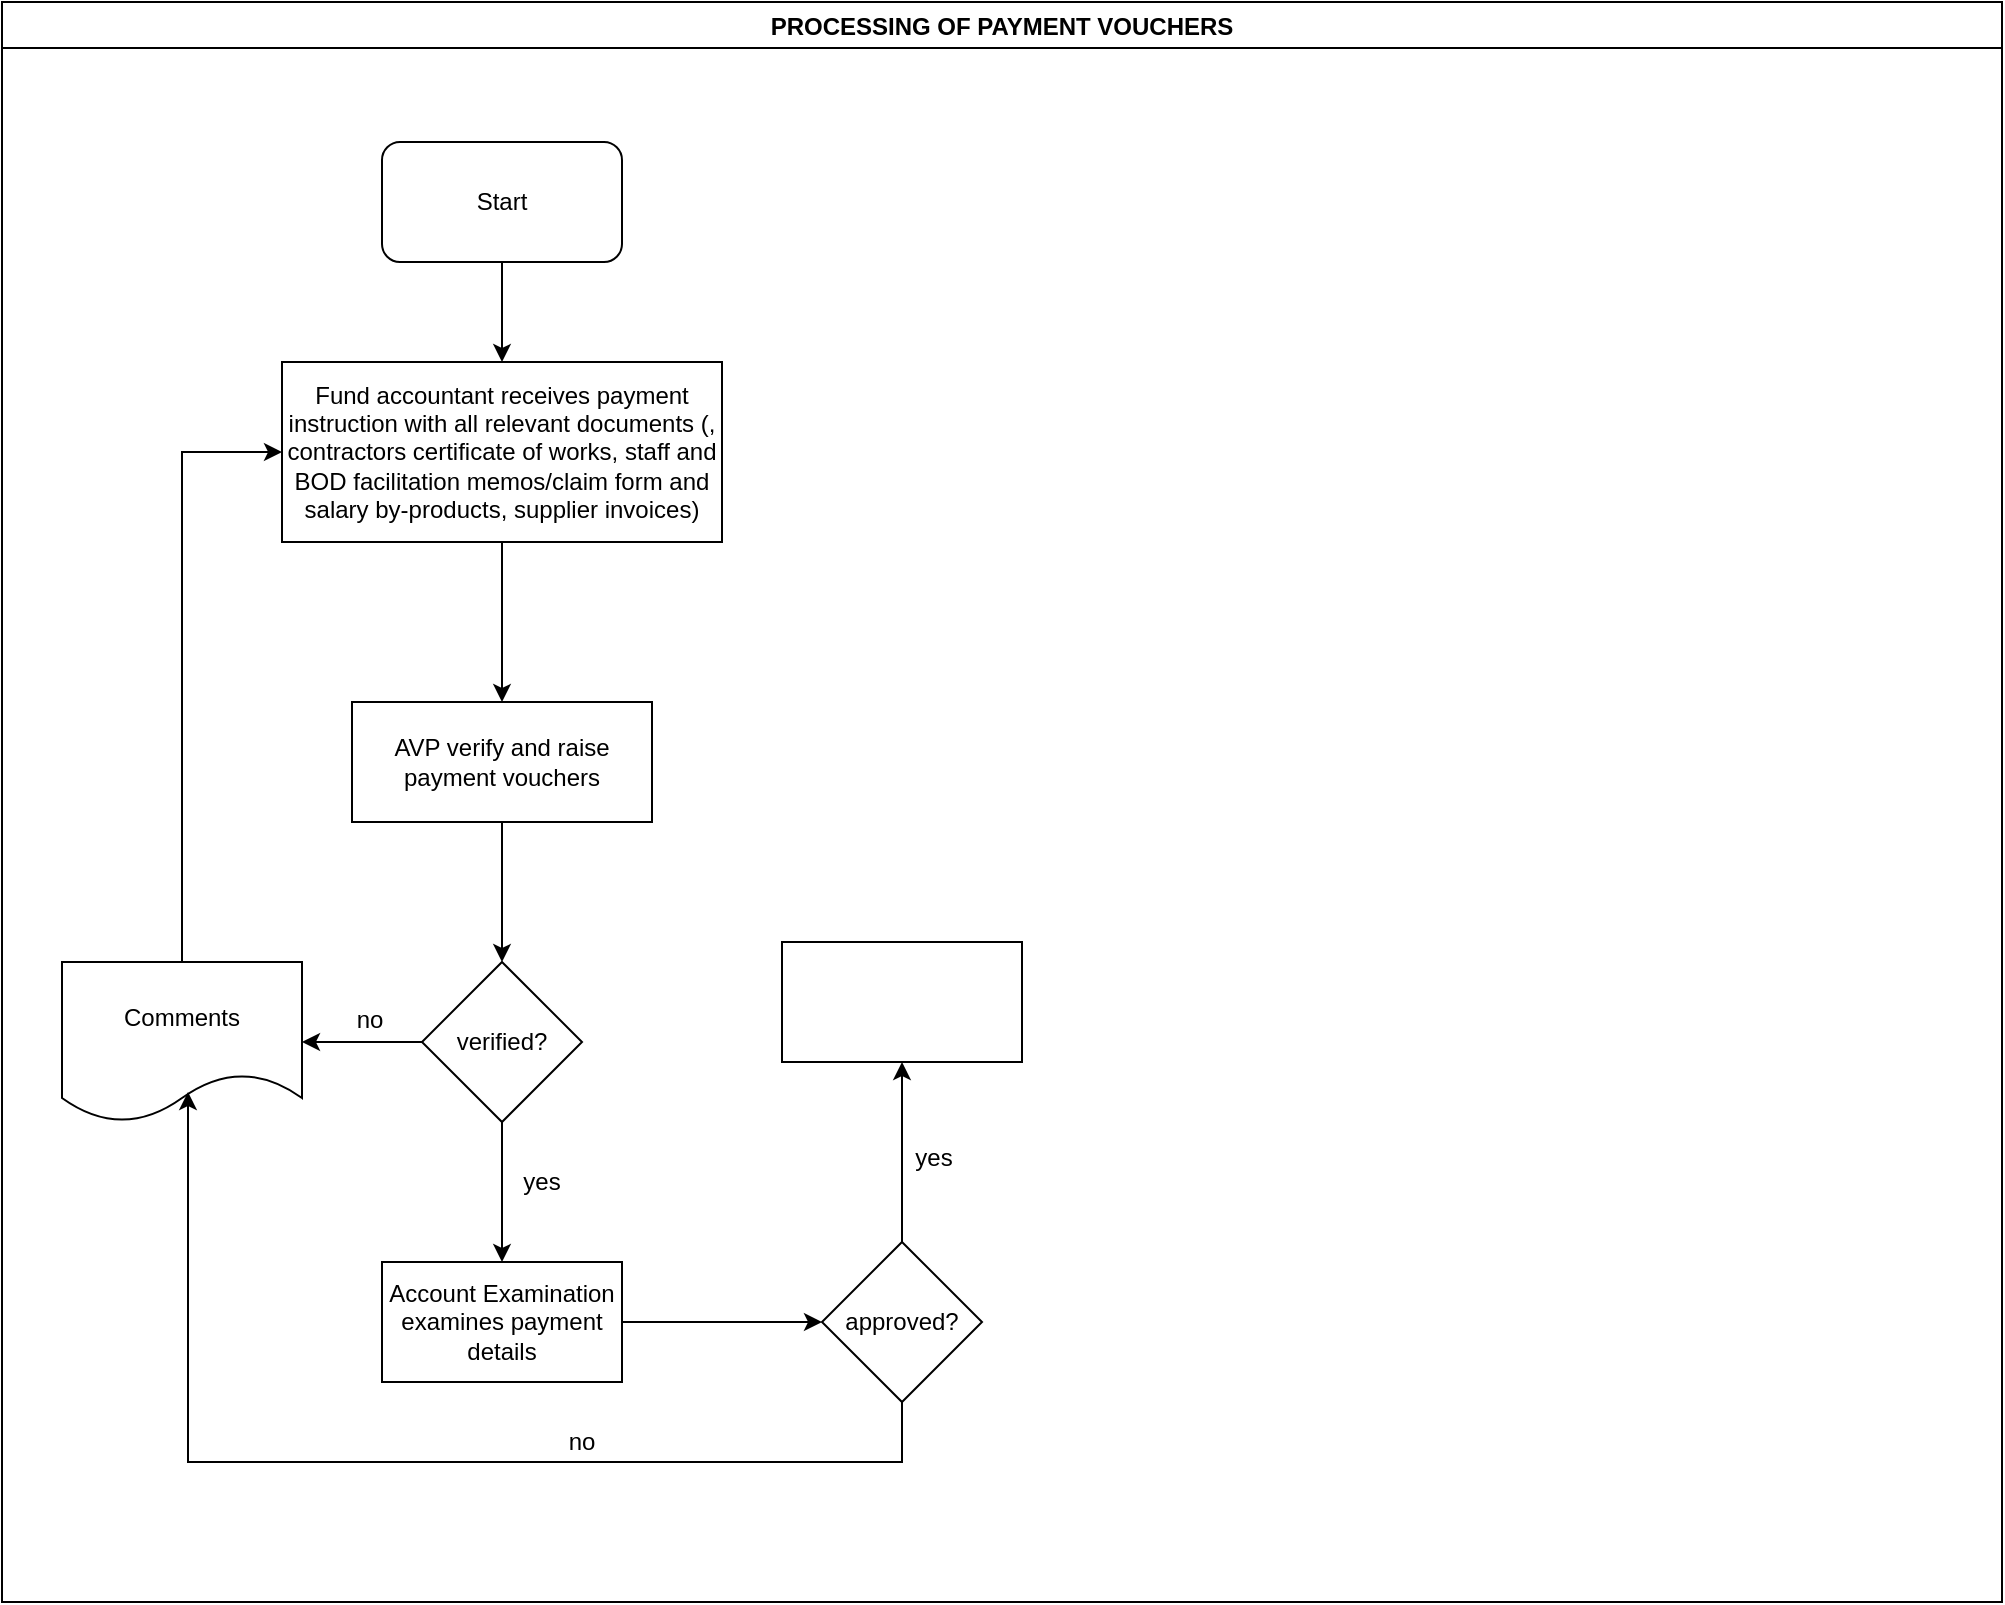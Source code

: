 <mxfile version="14.7.7" type="github">
  <diagram id="38-RYg7YOeez1GykrM8r" name="Page-1">
    <mxGraphModel dx="1038" dy="508" grid="1" gridSize="10" guides="1" tooltips="1" connect="1" arrows="1" fold="1" page="1" pageScale="1" pageWidth="1169" pageHeight="827" math="0" shadow="0">
      <root>
        <mxCell id="0" />
        <mxCell id="1" parent="0" />
        <mxCell id="pgjDkxNFBhTPu0ai2_G_-1" value="PROCESSING OF PAYMENT VOUCHERS" style="swimlane;" vertex="1" parent="1">
          <mxGeometry x="10" y="10" width="1000" height="800" as="geometry" />
        </mxCell>
        <mxCell id="pgjDkxNFBhTPu0ai2_G_-2" value="Start" style="rounded=1;whiteSpace=wrap;html=1;" vertex="1" parent="pgjDkxNFBhTPu0ai2_G_-1">
          <mxGeometry x="190" y="70" width="120" height="60" as="geometry" />
        </mxCell>
        <mxCell id="pgjDkxNFBhTPu0ai2_G_-5" value="Fund accountant receives payment instruction with all relevant documents (, contractors certificate of works, staff and BOD facilitation memos/claim form and salary by-products, supplier invoices)" style="rounded=0;whiteSpace=wrap;html=1;" vertex="1" parent="pgjDkxNFBhTPu0ai2_G_-1">
          <mxGeometry x="140" y="180" width="220" height="90" as="geometry" />
        </mxCell>
        <mxCell id="pgjDkxNFBhTPu0ai2_G_-4" value="" style="edgeStyle=orthogonalEdgeStyle;rounded=0;orthogonalLoop=1;jettySize=auto;html=1;entryX=0.5;entryY=0;entryDx=0;entryDy=0;" edge="1" parent="pgjDkxNFBhTPu0ai2_G_-1" source="pgjDkxNFBhTPu0ai2_G_-2" target="pgjDkxNFBhTPu0ai2_G_-5">
          <mxGeometry relative="1" as="geometry">
            <mxPoint x="250" y="210" as="targetPoint" />
          </mxGeometry>
        </mxCell>
        <mxCell id="pgjDkxNFBhTPu0ai2_G_-6" value="AVP verify and raise payment vouchers" style="rounded=0;whiteSpace=wrap;html=1;" vertex="1" parent="pgjDkxNFBhTPu0ai2_G_-1">
          <mxGeometry x="175" y="350" width="150" height="60" as="geometry" />
        </mxCell>
        <mxCell id="pgjDkxNFBhTPu0ai2_G_-7" value="" style="edgeStyle=orthogonalEdgeStyle;rounded=0;orthogonalLoop=1;jettySize=auto;html=1;" edge="1" parent="pgjDkxNFBhTPu0ai2_G_-1" source="pgjDkxNFBhTPu0ai2_G_-5" target="pgjDkxNFBhTPu0ai2_G_-6">
          <mxGeometry relative="1" as="geometry" />
        </mxCell>
        <mxCell id="pgjDkxNFBhTPu0ai2_G_-10" value="Account Examination examines payment details" style="rounded=0;whiteSpace=wrap;html=1;" vertex="1" parent="pgjDkxNFBhTPu0ai2_G_-1">
          <mxGeometry x="190" y="630" width="120" height="60" as="geometry" />
        </mxCell>
        <mxCell id="pgjDkxNFBhTPu0ai2_G_-12" value="" style="edgeStyle=orthogonalEdgeStyle;rounded=0;orthogonalLoop=1;jettySize=auto;html=1;" edge="1" parent="1" source="pgjDkxNFBhTPu0ai2_G_-8">
          <mxGeometry relative="1" as="geometry">
            <mxPoint x="260" y="640" as="targetPoint" />
          </mxGeometry>
        </mxCell>
        <mxCell id="pgjDkxNFBhTPu0ai2_G_-15" value="" style="edgeStyle=orthogonalEdgeStyle;rounded=0;orthogonalLoop=1;jettySize=auto;html=1;" edge="1" parent="1" source="pgjDkxNFBhTPu0ai2_G_-8" target="pgjDkxNFBhTPu0ai2_G_-14">
          <mxGeometry relative="1" as="geometry" />
        </mxCell>
        <mxCell id="pgjDkxNFBhTPu0ai2_G_-8" value="verified?" style="rhombus;whiteSpace=wrap;html=1;rounded=0;" vertex="1" parent="1">
          <mxGeometry x="220" y="490" width="80" height="80" as="geometry" />
        </mxCell>
        <mxCell id="pgjDkxNFBhTPu0ai2_G_-9" value="" style="edgeStyle=orthogonalEdgeStyle;rounded=0;orthogonalLoop=1;jettySize=auto;html=1;" edge="1" parent="1" source="pgjDkxNFBhTPu0ai2_G_-6" target="pgjDkxNFBhTPu0ai2_G_-8">
          <mxGeometry relative="1" as="geometry" />
        </mxCell>
        <mxCell id="pgjDkxNFBhTPu0ai2_G_-13" value="yes" style="text;html=1;strokeColor=none;fillColor=none;align=center;verticalAlign=middle;whiteSpace=wrap;rounded=0;" vertex="1" parent="1">
          <mxGeometry x="260" y="590" width="40" height="20" as="geometry" />
        </mxCell>
        <mxCell id="pgjDkxNFBhTPu0ai2_G_-17" value="" style="edgeStyle=orthogonalEdgeStyle;rounded=0;orthogonalLoop=1;jettySize=auto;html=1;entryX=0;entryY=0.5;entryDx=0;entryDy=0;" edge="1" parent="1" source="pgjDkxNFBhTPu0ai2_G_-14" target="pgjDkxNFBhTPu0ai2_G_-5">
          <mxGeometry relative="1" as="geometry">
            <mxPoint x="100" y="400" as="targetPoint" />
          </mxGeometry>
        </mxCell>
        <mxCell id="pgjDkxNFBhTPu0ai2_G_-14" value="Comments" style="shape=document;whiteSpace=wrap;html=1;boundedLbl=1;rounded=0;" vertex="1" parent="1">
          <mxGeometry x="40" y="490" width="120" height="80" as="geometry" />
        </mxCell>
        <mxCell id="pgjDkxNFBhTPu0ai2_G_-18" value="no" style="text;html=1;strokeColor=none;fillColor=none;align=center;verticalAlign=middle;whiteSpace=wrap;rounded=0;" vertex="1" parent="1">
          <mxGeometry x="174" y="509" width="40" height="20" as="geometry" />
        </mxCell>
        <mxCell id="pgjDkxNFBhTPu0ai2_G_-22" value="" style="edgeStyle=orthogonalEdgeStyle;rounded=0;orthogonalLoop=1;jettySize=auto;html=1;" edge="1" parent="1" source="pgjDkxNFBhTPu0ai2_G_-19" target="pgjDkxNFBhTPu0ai2_G_-21">
          <mxGeometry relative="1" as="geometry" />
        </mxCell>
        <mxCell id="pgjDkxNFBhTPu0ai2_G_-24" value="" style="edgeStyle=orthogonalEdgeStyle;rounded=0;orthogonalLoop=1;jettySize=auto;html=1;entryX=0.525;entryY=0.813;entryDx=0;entryDy=0;entryPerimeter=0;" edge="1" parent="1" source="pgjDkxNFBhTPu0ai2_G_-19" target="pgjDkxNFBhTPu0ai2_G_-14">
          <mxGeometry relative="1" as="geometry">
            <mxPoint x="460" y="800" as="targetPoint" />
            <Array as="points">
              <mxPoint x="460" y="740" />
              <mxPoint x="103" y="740" />
            </Array>
          </mxGeometry>
        </mxCell>
        <mxCell id="pgjDkxNFBhTPu0ai2_G_-19" value="approved?" style="rhombus;whiteSpace=wrap;html=1;rounded=0;" vertex="1" parent="1">
          <mxGeometry x="420" y="630" width="80" height="80" as="geometry" />
        </mxCell>
        <mxCell id="pgjDkxNFBhTPu0ai2_G_-20" value="" style="edgeStyle=orthogonalEdgeStyle;rounded=0;orthogonalLoop=1;jettySize=auto;html=1;" edge="1" parent="1" source="pgjDkxNFBhTPu0ai2_G_-10" target="pgjDkxNFBhTPu0ai2_G_-19">
          <mxGeometry relative="1" as="geometry" />
        </mxCell>
        <mxCell id="pgjDkxNFBhTPu0ai2_G_-21" value="" style="whiteSpace=wrap;html=1;rounded=0;" vertex="1" parent="1">
          <mxGeometry x="400" y="480" width="120" height="60" as="geometry" />
        </mxCell>
        <mxCell id="pgjDkxNFBhTPu0ai2_G_-25" value="no" style="text;html=1;strokeColor=none;fillColor=none;align=center;verticalAlign=middle;whiteSpace=wrap;rounded=0;" vertex="1" parent="1">
          <mxGeometry x="280" y="720" width="40" height="20" as="geometry" />
        </mxCell>
        <mxCell id="pgjDkxNFBhTPu0ai2_G_-26" value="yes" style="text;html=1;strokeColor=none;fillColor=none;align=center;verticalAlign=middle;whiteSpace=wrap;rounded=0;" vertex="1" parent="1">
          <mxGeometry x="456" y="578" width="40" height="20" as="geometry" />
        </mxCell>
      </root>
    </mxGraphModel>
  </diagram>
</mxfile>
